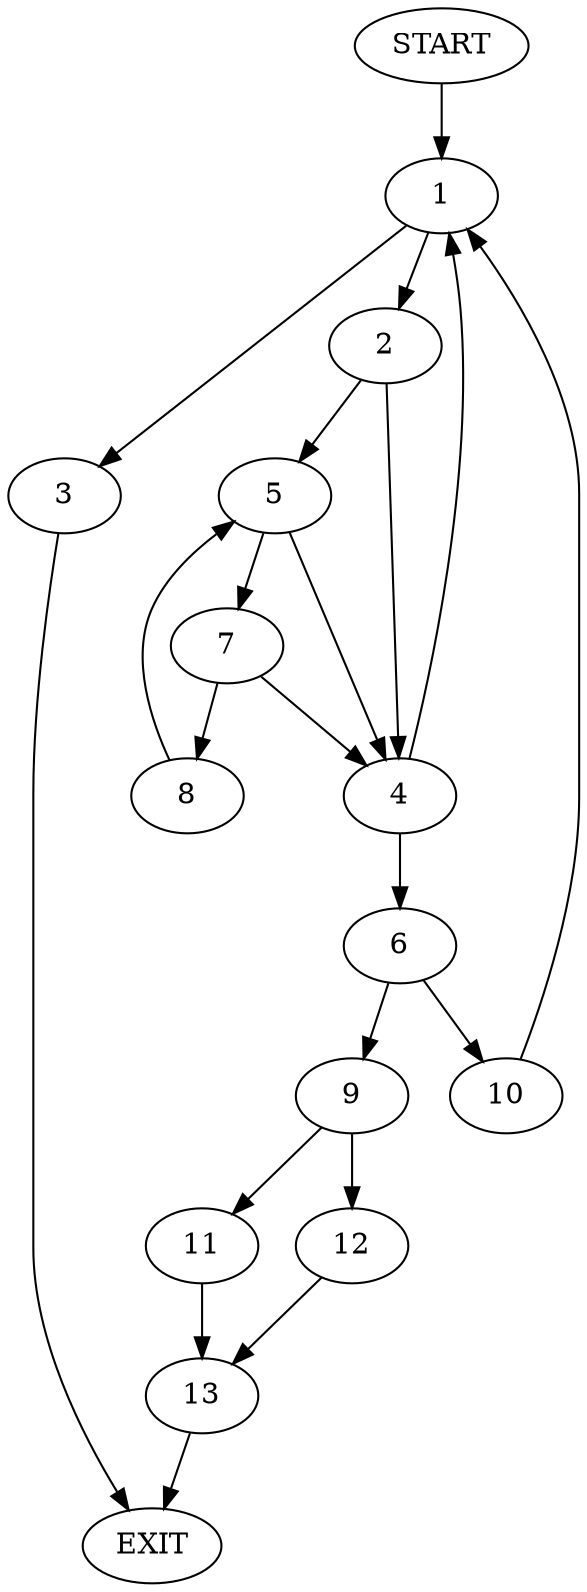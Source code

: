 digraph {
0 [label="START"]
14 [label="EXIT"]
0 -> 1
1 -> 2
1 -> 3
2 -> 4
2 -> 5
3 -> 14
4 -> 1
4 -> 6
5 -> 4
5 -> 7
7 -> 4
7 -> 8
8 -> 5
6 -> 9
6 -> 10
9 -> 11
9 -> 12
10 -> 1
12 -> 13
11 -> 13
13 -> 14
}
